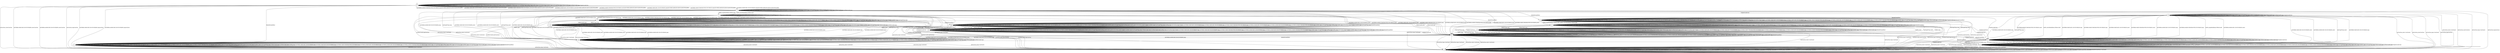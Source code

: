 digraph "../results/kwikModels/kwik-B-CS-0/learnedModel" {
s0 [label=s0];
s1 [label=s1];
s2 [label=s2];
s3 [label=s3];
s4 [label=s4];
s5 [label=s5];
s6 [label=s6];
s7 [label=s7];
s8 [label=s8];
s9 [label=s9];
s10 [label=s10];
s11 [label=s11];
s12 [label=s12];
s13 [label=s13];
s14 [label=s14];
s15 [label=s15];
s16 [label=s16];
s0 -> s0  [label="initPing_short/PingACK "];
s0 -> s3  [label="initConClose_short/ConClose "];
s0 -> s2  [label="initCltHello-vldACK:AES-128-GCM-SHA256_short/initSvrHello,hndEncExt,hndCert,hndCertVer,hndFin "];
s0 -> s3  [label="initCltHello-vldACK:AES-256-GCM-SHA384_short/ConClose "];
s0 -> s2  [label="initCltHello-vldACK:CHACHA20-POLY1305-SHA256_short/initSvrHello,hndEncExt,hndCert,hndCertVer,hndFin "];
s0 -> s2  [label="initCltHello-invldACK:AES-128-GCM-SHA256_short/initSvrHello,hndEncExt,hndCert,hndCertVer,hndFin "];
s0 -> s3  [label="initCltHello-invldACK:AES-256-GCM-SHA384_short/ConClose "];
s0 -> s2  [label="initCltHello-invldACK:CHACHA20-POLY1305-SHA256_short/initSvrHello,hndEncExt,hndCert,hndCertVer,hndFin "];
s0 -> s0  [label="initNoFr_short/ "];
s0 -> s0  [label="initUnxpFrType_short/ "];
s0 -> s0  [label="hndPing_short/ "];
s0 -> s0  [label="hndFin_short/ "];
s0 -> s0  [label="hndConClose_short/ "];
s0 -> s0  [label="hndNoFr_short/ "];
s0 -> s0  [label="hndUnxpFrType_short/ "];
s0 -> s0  [label="VldNewConID_short/ "];
s0 -> s0  [label="InvldNewConID_short/ "];
s0 -> s0  [label="initPing_long/PingACK "];
s0 -> s3  [label="initConClose_long/ConClose "];
s0 -> s2  [label="initCltHello-vldACK:AES-128-GCM-SHA256_long/initSvrHello,hndEncExt,hndCert,hndCertVer,hndFin "];
s0 -> s3  [label="initCltHello-vldACK:AES-256-GCM-SHA384_long/ConClose "];
s0 -> s2  [label="initCltHello-vldACK:CHACHA20-POLY1305-SHA256_long/initSvrHello,hndEncExt,hndCert,hndCertVer,hndFin "];
s0 -> s2  [label="initCltHello-invldACK:AES-128-GCM-SHA256_long/initSvrHello,hndEncExt,hndCert,hndCertVer,hndFin "];
s0 -> s3  [label="initCltHello-invldACK:AES-256-GCM-SHA384_long/ConClose "];
s0 -> s2  [label="initCltHello-invldACK:CHACHA20-POLY1305-SHA256_long/initSvrHello,hndEncExt,hndCert,hndCertVer,hndFin "];
s0 -> s0  [label="initNoFr_long/ "];
s0 -> s0  [label="initUnxpFrType_long/ "];
s0 -> s0  [label="hndPing_long/ "];
s0 -> s0  [label="hndFin_long/ "];
s0 -> s0  [label="hndConClose_long/ "];
s0 -> s0  [label="hndNoFr_long/ "];
s0 -> s0  [label="hndUnxpFrType_long/ "];
s0 -> s0  [label="VldNewConID_long/ "];
s0 -> s0  [label="InvldNewConID_long/ "];
s0 -> s0  [label="[ChgDestConID-Ori]/ "];
s0 -> s1  [label="[RmPadFrmInitPkts]/ "];
s1 -> s1  [label="initPing_short/ "];
s1 -> s3  [label="initConClose_short/<ConClosed> "];
s1 -> s1  [label="initCltHello-vldACK:AES-128-GCM-SHA256_short/ "];
s1 -> s1  [label="initCltHello-vldACK:AES-256-GCM-SHA384_short/ "];
s1 -> s1  [label="initCltHello-vldACK:CHACHA20-POLY1305-SHA256_short/ "];
s1 -> s1  [label="initCltHello-invldACK:AES-128-GCM-SHA256_short/ "];
s1 -> s1  [label="initCltHello-invldACK:AES-256-GCM-SHA384_short/ "];
s1 -> s1  [label="initCltHello-invldACK:CHACHA20-POLY1305-SHA256_short/ "];
s1 -> s1  [label="initNoFr_short/ "];
s1 -> s1  [label="initUnxpFrType_short/ "];
s1 -> s1  [label="hndPing_short/ "];
s1 -> s1  [label="hndFin_short/ "];
s1 -> s1  [label="hndConClose_short/ "];
s1 -> s1  [label="hndNoFr_short/ "];
s1 -> s1  [label="hndUnxpFrType_short/ "];
s1 -> s1  [label="VldNewConID_short/ "];
s1 -> s1  [label="InvldNewConID_short/ "];
s1 -> s1  [label="initPing_long/ "];
s1 -> s3  [label="initConClose_long/<ConClosed> "];
s1 -> s1  [label="initCltHello-vldACK:AES-128-GCM-SHA256_long/ "];
s1 -> s1  [label="initCltHello-vldACK:AES-256-GCM-SHA384_long/ "];
s1 -> s1  [label="initCltHello-vldACK:CHACHA20-POLY1305-SHA256_long/ "];
s1 -> s1  [label="initCltHello-invldACK:AES-128-GCM-SHA256_long/ "];
s1 -> s1  [label="initCltHello-invldACK:AES-256-GCM-SHA384_long/ "];
s1 -> s1  [label="initCltHello-invldACK:CHACHA20-POLY1305-SHA256_long/ "];
s1 -> s1  [label="initNoFr_long/ "];
s1 -> s1  [label="initUnxpFrType_long/ "];
s1 -> s1  [label="hndPing_long/ "];
s1 -> s1  [label="hndFin_long/ "];
s1 -> s1  [label="hndConClose_long/ "];
s1 -> s1  [label="hndNoFr_long/ "];
s1 -> s1  [label="hndUnxpFrType_long/ "];
s1 -> s1  [label="VldNewConID_long/ "];
s1 -> s1  [label="InvldNewConID_long/ "];
s1 -> s1  [label="[ChgDestConID-Ori]/ "];
s1 -> s1  [label="[RmPadFrmInitPkts]/ "];
s2 -> s2  [label="initPing_short/ "];
s2 -> s3  [label="initConClose_short/<ConClosed> "];
s2 -> s6  [label="initCltHello-vldACK:AES-128-GCM-SHA256_short/ "];
s2 -> s16  [label="initCltHello-vldACK:AES-256-GCM-SHA384_short/ "];
s2 -> s6  [label="initCltHello-vldACK:CHACHA20-POLY1305-SHA256_short/ "];
s2 -> s6  [label="initCltHello-invldACK:AES-128-GCM-SHA256_short/ "];
s2 -> s16  [label="initCltHello-invldACK:AES-256-GCM-SHA384_short/ "];
s2 -> s6  [label="initCltHello-invldACK:CHACHA20-POLY1305-SHA256_short/ "];
s2 -> s2  [label="initNoFr_short/ "];
s2 -> s2  [label="initUnxpFrType_short/ "];
s2 -> s2  [label="hndPing_short/PingACK "];
s2 -> s5  [label="hndFin_short/HndshkDone,VldNewConID "];
s2 -> s3  [label="hndConClose_short/ConClose "];
s2 -> s2  [label="hndNoFr_short/ "];
s2 -> s16  [label="hndUnxpFrType_short/ "];
s2 -> s2  [label="VldNewConID_short/ "];
s2 -> s2  [label="InvldNewConID_short/ "];
s2 -> s2  [label="initPing_long/ "];
s2 -> s3  [label="initConClose_long/<ConClosed> "];
s2 -> s6  [label="initCltHello-vldACK:AES-128-GCM-SHA256_long/ "];
s2 -> s16  [label="initCltHello-vldACK:AES-256-GCM-SHA384_long/ "];
s2 -> s6  [label="initCltHello-vldACK:CHACHA20-POLY1305-SHA256_long/ "];
s2 -> s6  [label="initCltHello-invldACK:AES-128-GCM-SHA256_long/ "];
s2 -> s16  [label="initCltHello-invldACK:AES-256-GCM-SHA384_long/ "];
s2 -> s6  [label="initCltHello-invldACK:CHACHA20-POLY1305-SHA256_long/ "];
s2 -> s2  [label="initNoFr_long/ "];
s2 -> s2  [label="initUnxpFrType_long/ "];
s2 -> s2  [label="hndPing_long/PingACK "];
s2 -> s5  [label="hndFin_long/HndshkDone,VldNewConID "];
s2 -> s3  [label="hndConClose_long/ConClose "];
s2 -> s2  [label="hndNoFr_long/ "];
s2 -> s16  [label="hndUnxpFrType_long/ "];
s2 -> s2  [label="VldNewConID_long/ "];
s2 -> s2  [label="InvldNewConID_long/ "];
s2 -> s14  [label="[ChgDestConID-Ori]/ "];
s2 -> s4  [label="[RmPadFrmInitPkts]/ "];
s3 -> s3  [label="initPing_short/<ConClosed> "];
s3 -> s3  [label="initConClose_short/<ConClosed> "];
s3 -> s3  [label="initCltHello-vldACK:AES-128-GCM-SHA256_short/<ConClosed> "];
s3 -> s3  [label="initCltHello-vldACK:AES-256-GCM-SHA384_short/<ConClosed> "];
s3 -> s3  [label="initCltHello-vldACK:CHACHA20-POLY1305-SHA256_short/<ConClosed> "];
s3 -> s3  [label="initCltHello-invldACK:AES-128-GCM-SHA256_short/<ConClosed> "];
s3 -> s3  [label="initCltHello-invldACK:AES-256-GCM-SHA384_short/<ConClosed> "];
s3 -> s3  [label="initCltHello-invldACK:CHACHA20-POLY1305-SHA256_short/<ConClosed> "];
s3 -> s3  [label="initNoFr_short/<ConClosed> "];
s3 -> s3  [label="initUnxpFrType_short/<ConClosed> "];
s3 -> s3  [label="hndPing_short/<ConClosed> "];
s3 -> s3  [label="hndFin_short/<ConClosed> "];
s3 -> s3  [label="hndConClose_short/<ConClosed> "];
s3 -> s3  [label="hndNoFr_short/<ConClosed> "];
s3 -> s3  [label="hndUnxpFrType_short/<ConClosed> "];
s3 -> s3  [label="VldNewConID_short/<ConClosed> "];
s3 -> s3  [label="InvldNewConID_short/<ConClosed> "];
s3 -> s3  [label="initPing_long/<ConClosed> "];
s3 -> s3  [label="initConClose_long/<ConClosed> "];
s3 -> s3  [label="initCltHello-vldACK:AES-128-GCM-SHA256_long/<ConClosed> "];
s3 -> s3  [label="initCltHello-vldACK:AES-256-GCM-SHA384_long/<ConClosed> "];
s3 -> s3  [label="initCltHello-vldACK:CHACHA20-POLY1305-SHA256_long/<ConClosed> "];
s3 -> s3  [label="initCltHello-invldACK:AES-128-GCM-SHA256_long/<ConClosed> "];
s3 -> s3  [label="initCltHello-invldACK:AES-256-GCM-SHA384_long/<ConClosed> "];
s3 -> s3  [label="initCltHello-invldACK:CHACHA20-POLY1305-SHA256_long/<ConClosed> "];
s3 -> s3  [label="initNoFr_long/<ConClosed> "];
s3 -> s3  [label="initUnxpFrType_long/<ConClosed> "];
s3 -> s3  [label="hndPing_long/<ConClosed> "];
s3 -> s3  [label="hndFin_long/<ConClosed> "];
s3 -> s3  [label="hndConClose_long/<ConClosed> "];
s3 -> s3  [label="hndNoFr_long/<ConClosed> "];
s3 -> s3  [label="hndUnxpFrType_long/<ConClosed> "];
s3 -> s3  [label="VldNewConID_long/<ConClosed> "];
s3 -> s3  [label="InvldNewConID_long/<ConClosed> "];
s3 -> s3  [label="[ChgDestConID-Ori]/<ConClosed> "];
s3 -> s3  [label="[RmPadFrmInitPkts]/<ConClosed> "];
s4 -> s4  [label="initPing_short/ "];
s4 -> s4  [label="initConClose_short/<ConAct> "];
s4 -> s4  [label="initCltHello-vldACK:AES-128-GCM-SHA256_short/ "];
s4 -> s4  [label="initCltHello-vldACK:AES-256-GCM-SHA384_short/ "];
s4 -> s4  [label="initCltHello-vldACK:CHACHA20-POLY1305-SHA256_short/ "];
s4 -> s4  [label="initCltHello-invldACK:AES-128-GCM-SHA256_short/ "];
s4 -> s4  [label="initCltHello-invldACK:AES-256-GCM-SHA384_short/ "];
s4 -> s4  [label="initCltHello-invldACK:CHACHA20-POLY1305-SHA256_short/ "];
s4 -> s4  [label="initNoFr_short/ "];
s4 -> s4  [label="initUnxpFrType_short/ "];
s4 -> s4  [label="hndPing_short/PingACK "];
s4 -> s8  [label="hndFin_short/HndshkDone,VldNewConID "];
s4 -> s3  [label="hndConClose_short/ConClose "];
s4 -> s4  [label="hndNoFr_short/ "];
s4 -> s6  [label="hndUnxpFrType_short/ "];
s4 -> s4  [label="VldNewConID_short/ "];
s4 -> s4  [label="InvldNewConID_short/ "];
s4 -> s4  [label="initPing_long/ "];
s4 -> s4  [label="initConClose_long/<ConAct> "];
s4 -> s4  [label="initCltHello-vldACK:AES-128-GCM-SHA256_long/ "];
s4 -> s4  [label="initCltHello-vldACK:AES-256-GCM-SHA384_long/ "];
s4 -> s4  [label="initCltHello-vldACK:CHACHA20-POLY1305-SHA256_long/ "];
s4 -> s4  [label="initCltHello-invldACK:AES-128-GCM-SHA256_long/ "];
s4 -> s4  [label="initCltHello-invldACK:AES-256-GCM-SHA384_long/ "];
s4 -> s4  [label="initCltHello-invldACK:CHACHA20-POLY1305-SHA256_long/ "];
s4 -> s4  [label="initNoFr_long/ "];
s4 -> s4  [label="initUnxpFrType_long/ "];
s4 -> s4  [label="hndPing_long/PingACK "];
s4 -> s8  [label="hndFin_long/HndshkDone,VldNewConID "];
s4 -> s3  [label="hndConClose_long/ConClose "];
s4 -> s4  [label="hndNoFr_long/ "];
s4 -> s6  [label="hndUnxpFrType_long/ "];
s4 -> s4  [label="VldNewConID_long/ "];
s4 -> s4  [label="InvldNewConID_long/ "];
s4 -> s4  [label="[ChgDestConID-Ori]/ "];
s4 -> s4  [label="[RmPadFrmInitPkts]/ "];
s5 -> s5  [label="initPing_short/ "];
s5 -> s3  [label="initConClose_short/<ConClosed> "];
s5 -> s7  [label="initCltHello-vldACK:AES-128-GCM-SHA256_short/ "];
s5 -> s16  [label="initCltHello-vldACK:AES-256-GCM-SHA384_short/ "];
s5 -> s7  [label="initCltHello-vldACK:CHACHA20-POLY1305-SHA256_short/ "];
s5 -> s7  [label="initCltHello-invldACK:AES-128-GCM-SHA256_short/ "];
s5 -> s16  [label="initCltHello-invldACK:AES-256-GCM-SHA384_short/ "];
s5 -> s7  [label="initCltHello-invldACK:CHACHA20-POLY1305-SHA256_short/ "];
s5 -> s5  [label="initNoFr_short/ "];
s5 -> s5  [label="initUnxpFrType_short/ "];
s5 -> s5  [label="hndPing_short/ "];
s5 -> s16  [label="hndFin_short/ "];
s5 -> s3  [label="hndConClose_short/<ConClosed> "];
s5 -> s5  [label="hndNoFr_short/ "];
s5 -> s16  [label="hndUnxpFrType_short/ "];
s5 -> s6  [label="VldNewConID_short/ "];
s5 -> s3  [label="InvldNewConID_short/ConClose "];
s5 -> s5  [label="initPing_long/ "];
s5 -> s3  [label="initConClose_long/<ConClosed> "];
s5 -> s7  [label="initCltHello-vldACK:AES-128-GCM-SHA256_long/ "];
s5 -> s16  [label="initCltHello-vldACK:AES-256-GCM-SHA384_long/ "];
s5 -> s7  [label="initCltHello-vldACK:CHACHA20-POLY1305-SHA256_long/ "];
s5 -> s7  [label="initCltHello-invldACK:AES-128-GCM-SHA256_long/ "];
s5 -> s16  [label="initCltHello-invldACK:AES-256-GCM-SHA384_long/ "];
s5 -> s7  [label="initCltHello-invldACK:CHACHA20-POLY1305-SHA256_long/ "];
s5 -> s5  [label="initNoFr_long/ "];
s5 -> s5  [label="initUnxpFrType_long/ "];
s5 -> s5  [label="hndPing_long/ "];
s5 -> s16  [label="hndFin_long/ "];
s5 -> s3  [label="hndConClose_long/<ConClosed> "];
s5 -> s5  [label="hndNoFr_long/ "];
s5 -> s16  [label="hndUnxpFrType_long/ "];
s5 -> s6  [label="VldNewConID_long/ "];
s5 -> s3  [label="InvldNewConID_long/ConClose "];
s5 -> s13  [label="[ChgDestConID-Ori]/ "];
s5 -> s8  [label="[RmPadFrmInitPkts]/ "];
s6 -> s6  [label="initPing_short/ "];
s6 -> s3  [label="initConClose_short/<ConClosed> "];
s6 -> s6  [label="initCltHello-vldACK:AES-128-GCM-SHA256_short/ "];
s6 -> s16  [label="initCltHello-vldACK:AES-256-GCM-SHA384_short/ "];
s6 -> s6  [label="initCltHello-vldACK:CHACHA20-POLY1305-SHA256_short/ "];
s6 -> s6  [label="initCltHello-invldACK:AES-128-GCM-SHA256_short/ "];
s6 -> s16  [label="initCltHello-invldACK:AES-256-GCM-SHA384_short/ "];
s6 -> s6  [label="initCltHello-invldACK:CHACHA20-POLY1305-SHA256_short/ "];
s6 -> s6  [label="initNoFr_short/ "];
s6 -> s6  [label="initUnxpFrType_short/ "];
s6 -> s6  [label="hndPing_short/ "];
s6 -> s6  [label="hndFin_short/ "];
s6 -> s3  [label="hndConClose_short/<ConClosed> "];
s6 -> s6  [label="hndNoFr_short/ "];
s6 -> s6  [label="hndUnxpFrType_short/ "];
s6 -> s6  [label="VldNewConID_short/ "];
s6 -> s6  [label="InvldNewConID_short/ "];
s6 -> s6  [label="initPing_long/ "];
s6 -> s3  [label="initConClose_long/<ConClosed> "];
s6 -> s6  [label="initCltHello-vldACK:AES-128-GCM-SHA256_long/ "];
s6 -> s16  [label="initCltHello-vldACK:AES-256-GCM-SHA384_long/ "];
s6 -> s6  [label="initCltHello-vldACK:CHACHA20-POLY1305-SHA256_long/ "];
s6 -> s6  [label="initCltHello-invldACK:AES-128-GCM-SHA256_long/ "];
s6 -> s16  [label="initCltHello-invldACK:AES-256-GCM-SHA384_long/ "];
s6 -> s6  [label="initCltHello-invldACK:CHACHA20-POLY1305-SHA256_long/ "];
s6 -> s6  [label="initNoFr_long/ "];
s6 -> s6  [label="initUnxpFrType_long/ "];
s6 -> s6  [label="hndPing_long/ "];
s6 -> s6  [label="hndFin_long/ "];
s6 -> s3  [label="hndConClose_long/<ConClosed> "];
s6 -> s6  [label="hndNoFr_long/ "];
s6 -> s6  [label="hndUnxpFrType_long/ "];
s6 -> s6  [label="VldNewConID_long/ "];
s6 -> s6  [label="InvldNewConID_long/ "];
s6 -> s13  [label="[ChgDestConID-Ori]/ "];
s6 -> s6  [label="[RmPadFrmInitPkts]/ "];
s7 -> s7  [label="initPing_short/ "];
s7 -> s3  [label="initConClose_short/<ConClosed> "];
s7 -> s7  [label="initCltHello-vldACK:AES-128-GCM-SHA256_short/ "];
s7 -> s16  [label="initCltHello-vldACK:AES-256-GCM-SHA384_short/ "];
s7 -> s7  [label="initCltHello-vldACK:CHACHA20-POLY1305-SHA256_short/ "];
s7 -> s7  [label="initCltHello-invldACK:AES-128-GCM-SHA256_short/ "];
s7 -> s16  [label="initCltHello-invldACK:AES-256-GCM-SHA384_short/ "];
s7 -> s7  [label="initCltHello-invldACK:CHACHA20-POLY1305-SHA256_short/ "];
s7 -> s7  [label="initNoFr_short/ "];
s7 -> s7  [label="initUnxpFrType_short/ "];
s7 -> s7  [label="hndPing_short/ "];
s7 -> s7  [label="hndFin_short/ "];
s7 -> s7  [label="hndConClose_short/<ConAct> "];
s7 -> s7  [label="hndNoFr_short/ "];
s7 -> s7  [label="hndUnxpFrType_short/ "];
s7 -> s11  [label="VldNewConID_short/ "];
s7 -> s3  [label="InvldNewConID_short/ConClose "];
s7 -> s7  [label="initPing_long/ "];
s7 -> s3  [label="initConClose_long/<ConClosed> "];
s7 -> s7  [label="initCltHello-vldACK:AES-128-GCM-SHA256_long/ "];
s7 -> s16  [label="initCltHello-vldACK:AES-256-GCM-SHA384_long/ "];
s7 -> s7  [label="initCltHello-vldACK:CHACHA20-POLY1305-SHA256_long/ "];
s7 -> s7  [label="initCltHello-invldACK:AES-128-GCM-SHA256_long/ "];
s7 -> s16  [label="initCltHello-invldACK:AES-256-GCM-SHA384_long/ "];
s7 -> s7  [label="initCltHello-invldACK:CHACHA20-POLY1305-SHA256_long/ "];
s7 -> s7  [label="initNoFr_long/ "];
s7 -> s7  [label="initUnxpFrType_long/ "];
s7 -> s7  [label="hndPing_long/ "];
s7 -> s7  [label="hndFin_long/ "];
s7 -> s7  [label="hndConClose_long/<ConAct> "];
s7 -> s7  [label="hndNoFr_long/ "];
s7 -> s7  [label="hndUnxpFrType_long/ "];
s7 -> s11  [label="VldNewConID_long/ "];
s7 -> s3  [label="InvldNewConID_long/ConClose "];
s7 -> s13  [label="[ChgDestConID-Ori]/ "];
s7 -> s10  [label="[RmPadFrmInitPkts]/ "];
s8 -> s8  [label="initPing_short/ "];
s8 -> s8  [label="initConClose_short/<ConAct> "];
s8 -> s8  [label="initCltHello-vldACK:AES-128-GCM-SHA256_short/ "];
s8 -> s8  [label="initCltHello-vldACK:AES-256-GCM-SHA384_short/ "];
s8 -> s8  [label="initCltHello-vldACK:CHACHA20-POLY1305-SHA256_short/ "];
s8 -> s8  [label="initCltHello-invldACK:AES-128-GCM-SHA256_short/ "];
s8 -> s8  [label="initCltHello-invldACK:AES-256-GCM-SHA384_short/ "];
s8 -> s8  [label="initCltHello-invldACK:CHACHA20-POLY1305-SHA256_short/ "];
s8 -> s8  [label="initNoFr_short/ "];
s8 -> s8  [label="initUnxpFrType_short/ "];
s8 -> s8  [label="hndPing_short/ "];
s8 -> s6  [label="hndFin_short/ "];
s8 -> s3  [label="hndConClose_short/<ConClosed> "];
s8 -> s8  [label="hndNoFr_short/ "];
s8 -> s6  [label="hndUnxpFrType_short/ "];
s8 -> s9  [label="VldNewConID_short/ "];
s8 -> s3  [label="InvldNewConID_short/ConClose "];
s8 -> s8  [label="initPing_long/ "];
s8 -> s8  [label="initConClose_long/<ConAct> "];
s8 -> s8  [label="initCltHello-vldACK:AES-128-GCM-SHA256_long/ "];
s8 -> s8  [label="initCltHello-vldACK:AES-256-GCM-SHA384_long/ "];
s8 -> s8  [label="initCltHello-vldACK:CHACHA20-POLY1305-SHA256_long/ "];
s8 -> s8  [label="initCltHello-invldACK:AES-128-GCM-SHA256_long/ "];
s8 -> s8  [label="initCltHello-invldACK:AES-256-GCM-SHA384_long/ "];
s8 -> s8  [label="initCltHello-invldACK:CHACHA20-POLY1305-SHA256_long/ "];
s8 -> s8  [label="initNoFr_long/ "];
s8 -> s8  [label="initUnxpFrType_long/ "];
s8 -> s8  [label="hndPing_long/ "];
s8 -> s6  [label="hndFin_long/ "];
s8 -> s3  [label="hndConClose_long/<ConClosed> "];
s8 -> s8  [label="hndNoFr_long/ "];
s8 -> s6  [label="hndUnxpFrType_long/ "];
s8 -> s9  [label="VldNewConID_long/ "];
s8 -> s3  [label="InvldNewConID_long/ConClose "];
s8 -> s6  [label="[ChgDestConID-Ori]/ "];
s8 -> s8  [label="[RmPadFrmInitPkts]/ "];
s9 -> s9  [label="initPing_short/ "];
s9 -> s9  [label="initConClose_short/<ConAct> "];
s9 -> s9  [label="initCltHello-vldACK:AES-128-GCM-SHA256_short/ "];
s9 -> s9  [label="initCltHello-vldACK:AES-256-GCM-SHA384_short/ "];
s9 -> s9  [label="initCltHello-vldACK:CHACHA20-POLY1305-SHA256_short/ "];
s9 -> s9  [label="initCltHello-invldACK:AES-128-GCM-SHA256_short/ "];
s9 -> s9  [label="initCltHello-invldACK:AES-256-GCM-SHA384_short/ "];
s9 -> s9  [label="initCltHello-invldACK:CHACHA20-POLY1305-SHA256_short/ "];
s9 -> s9  [label="initNoFr_short/ "];
s9 -> s9  [label="initUnxpFrType_short/ "];
s9 -> s9  [label="hndPing_short/ "];
s9 -> s6  [label="hndFin_short/ "];
s9 -> s3  [label="hndConClose_short/<ConClosed> "];
s9 -> s9  [label="hndNoFr_short/ "];
s9 -> s6  [label="hndUnxpFrType_short/ "];
s9 -> s9  [label="VldNewConID_short/ "];
s9 -> s9  [label="InvldNewConID_short/ "];
s9 -> s9  [label="initPing_long/ "];
s9 -> s9  [label="initConClose_long/<ConAct> "];
s9 -> s9  [label="initCltHello-vldACK:AES-128-GCM-SHA256_long/ "];
s9 -> s9  [label="initCltHello-vldACK:AES-256-GCM-SHA384_long/ "];
s9 -> s9  [label="initCltHello-vldACK:CHACHA20-POLY1305-SHA256_long/ "];
s9 -> s9  [label="initCltHello-invldACK:AES-128-GCM-SHA256_long/ "];
s9 -> s9  [label="initCltHello-invldACK:AES-256-GCM-SHA384_long/ "];
s9 -> s9  [label="initCltHello-invldACK:CHACHA20-POLY1305-SHA256_long/ "];
s9 -> s9  [label="initNoFr_long/ "];
s9 -> s9  [label="initUnxpFrType_long/ "];
s9 -> s9  [label="hndPing_long/ "];
s9 -> s6  [label="hndFin_long/ "];
s9 -> s3  [label="hndConClose_long/<ConClosed> "];
s9 -> s9  [label="hndNoFr_long/ "];
s9 -> s6  [label="hndUnxpFrType_long/ "];
s9 -> s9  [label="VldNewConID_long/ "];
s9 -> s9  [label="InvldNewConID_long/ "];
s9 -> s6  [label="[ChgDestConID-Ori]/ "];
s9 -> s9  [label="[RmPadFrmInitPkts]/ "];
s10 -> s10  [label="initPing_short/ "];
s10 -> s10  [label="initConClose_short/<ConAct> "];
s10 -> s10  [label="initCltHello-vldACK:AES-128-GCM-SHA256_short/ "];
s10 -> s10  [label="initCltHello-vldACK:AES-256-GCM-SHA384_short/ "];
s10 -> s10  [label="initCltHello-vldACK:CHACHA20-POLY1305-SHA256_short/ "];
s10 -> s10  [label="initCltHello-invldACK:AES-128-GCM-SHA256_short/ "];
s10 -> s10  [label="initCltHello-invldACK:AES-256-GCM-SHA384_short/ "];
s10 -> s10  [label="initCltHello-invldACK:CHACHA20-POLY1305-SHA256_short/ "];
s10 -> s10  [label="initNoFr_short/ "];
s10 -> s10  [label="initUnxpFrType_short/ "];
s10 -> s10  [label="hndPing_short/ "];
s10 -> s10  [label="hndFin_short/ "];
s10 -> s10  [label="hndConClose_short/<ConAct> "];
s10 -> s10  [label="hndNoFr_short/ "];
s10 -> s10  [label="hndUnxpFrType_short/ "];
s10 -> s12  [label="VldNewConID_short/ "];
s10 -> s3  [label="InvldNewConID_short/ConClose "];
s10 -> s10  [label="initPing_long/ "];
s10 -> s10  [label="initConClose_long/<ConAct> "];
s10 -> s10  [label="initCltHello-vldACK:AES-128-GCM-SHA256_long/ "];
s10 -> s10  [label="initCltHello-vldACK:AES-256-GCM-SHA384_long/ "];
s10 -> s10  [label="initCltHello-vldACK:CHACHA20-POLY1305-SHA256_long/ "];
s10 -> s10  [label="initCltHello-invldACK:AES-128-GCM-SHA256_long/ "];
s10 -> s10  [label="initCltHello-invldACK:AES-256-GCM-SHA384_long/ "];
s10 -> s10  [label="initCltHello-invldACK:CHACHA20-POLY1305-SHA256_long/ "];
s10 -> s10  [label="initNoFr_long/ "];
s10 -> s10  [label="initUnxpFrType_long/ "];
s10 -> s10  [label="hndPing_long/ "];
s10 -> s10  [label="hndFin_long/ "];
s10 -> s10  [label="hndConClose_long/<ConAct> "];
s10 -> s10  [label="hndNoFr_long/ "];
s10 -> s10  [label="hndUnxpFrType_long/ "];
s10 -> s12  [label="VldNewConID_long/ "];
s10 -> s3  [label="InvldNewConID_long/ConClose "];
s10 -> s6  [label="[ChgDestConID-Ori]/ "];
s10 -> s10  [label="[RmPadFrmInitPkts]/ "];
s11 -> s11  [label="initPing_short/ "];
s11 -> s3  [label="initConClose_short/<ConClosed> "];
s11 -> s11  [label="initCltHello-vldACK:AES-128-GCM-SHA256_short/ "];
s11 -> s16  [label="initCltHello-vldACK:AES-256-GCM-SHA384_short/ "];
s11 -> s11  [label="initCltHello-vldACK:CHACHA20-POLY1305-SHA256_short/ "];
s11 -> s11  [label="initCltHello-invldACK:AES-128-GCM-SHA256_short/ "];
s11 -> s16  [label="initCltHello-invldACK:AES-256-GCM-SHA384_short/ "];
s11 -> s11  [label="initCltHello-invldACK:CHACHA20-POLY1305-SHA256_short/ "];
s11 -> s11  [label="initNoFr_short/ "];
s11 -> s11  [label="initUnxpFrType_short/ "];
s11 -> s11  [label="hndPing_short/ "];
s11 -> s11  [label="hndFin_short/ "];
s11 -> s11  [label="hndConClose_short/<ConAct> "];
s11 -> s11  [label="hndNoFr_short/ "];
s11 -> s11  [label="hndUnxpFrType_short/ "];
s11 -> s11  [label="VldNewConID_short/ "];
s11 -> s11  [label="InvldNewConID_short/ "];
s11 -> s11  [label="initPing_long/ "];
s11 -> s3  [label="initConClose_long/<ConClosed> "];
s11 -> s11  [label="initCltHello-vldACK:AES-128-GCM-SHA256_long/ "];
s11 -> s16  [label="initCltHello-vldACK:AES-256-GCM-SHA384_long/ "];
s11 -> s11  [label="initCltHello-vldACK:CHACHA20-POLY1305-SHA256_long/ "];
s11 -> s11  [label="initCltHello-invldACK:AES-128-GCM-SHA256_long/ "];
s11 -> s16  [label="initCltHello-invldACK:AES-256-GCM-SHA384_long/ "];
s11 -> s11  [label="initCltHello-invldACK:CHACHA20-POLY1305-SHA256_long/ "];
s11 -> s11  [label="initNoFr_long/ "];
s11 -> s11  [label="initUnxpFrType_long/ "];
s11 -> s11  [label="hndPing_long/ "];
s11 -> s11  [label="hndFin_long/ "];
s11 -> s11  [label="hndConClose_long/<ConAct> "];
s11 -> s11  [label="hndNoFr_long/ "];
s11 -> s11  [label="hndUnxpFrType_long/ "];
s11 -> s11  [label="VldNewConID_long/ "];
s11 -> s11  [label="InvldNewConID_long/ "];
s11 -> s13  [label="[ChgDestConID-Ori]/ "];
s11 -> s12  [label="[RmPadFrmInitPkts]/ "];
s12 -> s12  [label="initPing_short/ "];
s12 -> s12  [label="initConClose_short/<ConAct> "];
s12 -> s12  [label="initCltHello-vldACK:AES-128-GCM-SHA256_short/ "];
s12 -> s12  [label="initCltHello-vldACK:AES-256-GCM-SHA384_short/ "];
s12 -> s12  [label="initCltHello-vldACK:CHACHA20-POLY1305-SHA256_short/ "];
s12 -> s12  [label="initCltHello-invldACK:AES-128-GCM-SHA256_short/ "];
s12 -> s12  [label="initCltHello-invldACK:AES-256-GCM-SHA384_short/ "];
s12 -> s12  [label="initCltHello-invldACK:CHACHA20-POLY1305-SHA256_short/ "];
s12 -> s12  [label="initNoFr_short/ "];
s12 -> s12  [label="initUnxpFrType_short/ "];
s12 -> s12  [label="hndPing_short/ "];
s12 -> s12  [label="hndFin_short/ "];
s12 -> s12  [label="hndConClose_short/<ConAct> "];
s12 -> s12  [label="hndNoFr_short/ "];
s12 -> s12  [label="hndUnxpFrType_short/ "];
s12 -> s12  [label="VldNewConID_short/ "];
s12 -> s12  [label="InvldNewConID_short/ "];
s12 -> s12  [label="initPing_long/ "];
s12 -> s12  [label="initConClose_long/<ConAct> "];
s12 -> s12  [label="initCltHello-vldACK:AES-128-GCM-SHA256_long/ "];
s12 -> s12  [label="initCltHello-vldACK:AES-256-GCM-SHA384_long/ "];
s12 -> s12  [label="initCltHello-vldACK:CHACHA20-POLY1305-SHA256_long/ "];
s12 -> s12  [label="initCltHello-invldACK:AES-128-GCM-SHA256_long/ "];
s12 -> s12  [label="initCltHello-invldACK:AES-256-GCM-SHA384_long/ "];
s12 -> s12  [label="initCltHello-invldACK:CHACHA20-POLY1305-SHA256_long/ "];
s12 -> s12  [label="initNoFr_long/ "];
s12 -> s12  [label="initUnxpFrType_long/ "];
s12 -> s12  [label="hndPing_long/ "];
s12 -> s12  [label="hndFin_long/ "];
s12 -> s12  [label="hndConClose_long/<ConAct> "];
s12 -> s12  [label="hndNoFr_long/ "];
s12 -> s12  [label="hndUnxpFrType_long/ "];
s12 -> s12  [label="VldNewConID_long/ "];
s12 -> s12  [label="InvldNewConID_long/ "];
s12 -> s6  [label="[ChgDestConID-Ori]/ "];
s12 -> s12  [label="[RmPadFrmInitPkts]/ "];
s13 -> s13  [label="initPing_short/ "];
s13 -> s3  [label="initConClose_short/<ConClosed> "];
s13 -> s13  [label="initCltHello-vldACK:AES-128-GCM-SHA256_short/ "];
s13 -> s15  [label="initCltHello-vldACK:AES-256-GCM-SHA384_short/ "];
s13 -> s13  [label="initCltHello-vldACK:CHACHA20-POLY1305-SHA256_short/ "];
s13 -> s13  [label="initCltHello-invldACK:AES-128-GCM-SHA256_short/ "];
s13 -> s15  [label="initCltHello-invldACK:AES-256-GCM-SHA384_short/ "];
s13 -> s13  [label="initCltHello-invldACK:CHACHA20-POLY1305-SHA256_short/ "];
s13 -> s13  [label="initNoFr_short/ "];
s13 -> s13  [label="initUnxpFrType_short/ "];
s13 -> s13  [label="hndPing_short/ "];
s13 -> s15  [label="hndFin_short/ "];
s13 -> s3  [label="hndConClose_short/<ConClosed> "];
s13 -> s13  [label="hndNoFr_short/ "];
s13 -> s15  [label="hndUnxpFrType_short/ "];
s13 -> s13  [label="VldNewConID_short/ "];
s13 -> s13  [label="InvldNewConID_short/ "];
s13 -> s13  [label="initPing_long/ "];
s13 -> s3  [label="initConClose_long/<ConClosed> "];
s13 -> s13  [label="initCltHello-vldACK:AES-128-GCM-SHA256_long/ "];
s13 -> s15  [label="initCltHello-vldACK:AES-256-GCM-SHA384_long/ "];
s13 -> s13  [label="initCltHello-vldACK:CHACHA20-POLY1305-SHA256_long/ "];
s13 -> s13  [label="initCltHello-invldACK:AES-128-GCM-SHA256_long/ "];
s13 -> s15  [label="initCltHello-invldACK:AES-256-GCM-SHA384_long/ "];
s13 -> s13  [label="initCltHello-invldACK:CHACHA20-POLY1305-SHA256_long/ "];
s13 -> s13  [label="initNoFr_long/ "];
s13 -> s13  [label="initUnxpFrType_long/ "];
s13 -> s13  [label="hndPing_long/ "];
s13 -> s15  [label="hndFin_long/ "];
s13 -> s3  [label="hndConClose_long/<ConClosed> "];
s13 -> s13  [label="hndNoFr_long/ "];
s13 -> s15  [label="hndUnxpFrType_long/ "];
s13 -> s13  [label="VldNewConID_long/ "];
s13 -> s13  [label="InvldNewConID_long/ "];
s13 -> s13  [label="[ChgDestConID-Ori]/ "];
s13 -> s6  [label="[RmPadFrmInitPkts]/ "];
s14 -> s14  [label="initPing_short/ "];
s14 -> s3  [label="initConClose_short/<ConClosed> "];
s14 -> s13  [label="initCltHello-vldACK:AES-128-GCM-SHA256_short/ "];
s14 -> s15  [label="initCltHello-vldACK:AES-256-GCM-SHA384_short/ "];
s14 -> s13  [label="initCltHello-vldACK:CHACHA20-POLY1305-SHA256_short/ "];
s14 -> s13  [label="initCltHello-invldACK:AES-128-GCM-SHA256_short/ "];
s14 -> s15  [label="initCltHello-invldACK:AES-256-GCM-SHA384_short/ "];
s14 -> s13  [label="initCltHello-invldACK:CHACHA20-POLY1305-SHA256_short/ "];
s14 -> s14  [label="initNoFr_short/ "];
s14 -> s14  [label="initUnxpFrType_short/ "];
s14 -> s14  [label="hndPing_short/PingACK "];
s14 -> s13  [label="hndFin_short/HndshkDone,VldNewConID "];
s14 -> s3  [label="hndConClose_short/ConClose "];
s14 -> s14  [label="hndNoFr_short/ "];
s14 -> s15  [label="hndUnxpFrType_short/ "];
s14 -> s14  [label="VldNewConID_short/ "];
s14 -> s14  [label="InvldNewConID_short/ "];
s14 -> s14  [label="initPing_long/ "];
s14 -> s3  [label="initConClose_long/<ConClosed> "];
s14 -> s13  [label="initCltHello-vldACK:AES-128-GCM-SHA256_long/ "];
s14 -> s15  [label="initCltHello-vldACK:AES-256-GCM-SHA384_long/ "];
s14 -> s13  [label="initCltHello-vldACK:CHACHA20-POLY1305-SHA256_long/ "];
s14 -> s13  [label="initCltHello-invldACK:AES-128-GCM-SHA256_long/ "];
s14 -> s15  [label="initCltHello-invldACK:AES-256-GCM-SHA384_long/ "];
s14 -> s13  [label="initCltHello-invldACK:CHACHA20-POLY1305-SHA256_long/ "];
s14 -> s14  [label="initNoFr_long/ "];
s14 -> s14  [label="initUnxpFrType_long/ "];
s14 -> s14  [label="hndPing_long/PingACK "];
s14 -> s13  [label="hndFin_long/HndshkDone,VldNewConID "];
s14 -> s3  [label="hndConClose_long/ConClose "];
s14 -> s14  [label="hndNoFr_long/ "];
s14 -> s15  [label="hndUnxpFrType_long/ "];
s14 -> s14  [label="VldNewConID_long/ "];
s14 -> s14  [label="InvldNewConID_long/ "];
s14 -> s14  [label="[ChgDestConID-Ori]/ "];
s14 -> s4  [label="[RmPadFrmInitPkts]/ "];
s15 -> s15  [label="initPing_short/PingACK "];
s15 -> s3  [label="initConClose_short/ConClose "];
s15 -> s15  [label="initCltHello-vldACK:AES-128-GCM-SHA256_short/ "];
s15 -> s15  [label="initCltHello-vldACK:AES-256-GCM-SHA384_short/ "];
s15 -> s15  [label="initCltHello-vldACK:CHACHA20-POLY1305-SHA256_short/ "];
s15 -> s15  [label="initCltHello-invldACK:AES-128-GCM-SHA256_short/ "];
s15 -> s15  [label="initCltHello-invldACK:AES-256-GCM-SHA384_short/ "];
s15 -> s15  [label="initCltHello-invldACK:CHACHA20-POLY1305-SHA256_short/ "];
s15 -> s15  [label="initNoFr_short/ "];
s15 -> s15  [label="initUnxpFrType_short/ "];
s15 -> s15  [label="hndPing_short/ "];
s15 -> s15  [label="hndFin_short/ "];
s15 -> s3  [label="hndConClose_short/<ConClosed> "];
s15 -> s15  [label="hndNoFr_short/ "];
s15 -> s15  [label="hndUnxpFrType_short/ "];
s15 -> s15  [label="VldNewConID_short/ "];
s15 -> s15  [label="InvldNewConID_short/ "];
s15 -> s15  [label="initPing_long/PingACK "];
s15 -> s3  [label="initConClose_long/ConClose "];
s15 -> s15  [label="initCltHello-vldACK:AES-128-GCM-SHA256_long/ "];
s15 -> s15  [label="initCltHello-vldACK:AES-256-GCM-SHA384_long/ "];
s15 -> s15  [label="initCltHello-vldACK:CHACHA20-POLY1305-SHA256_long/ "];
s15 -> s15  [label="initCltHello-invldACK:AES-128-GCM-SHA256_long/ "];
s15 -> s15  [label="initCltHello-invldACK:AES-256-GCM-SHA384_long/ "];
s15 -> s15  [label="initCltHello-invldACK:CHACHA20-POLY1305-SHA256_long/ "];
s15 -> s15  [label="initNoFr_long/ "];
s15 -> s15  [label="initUnxpFrType_long/ "];
s15 -> s15  [label="hndPing_long/ "];
s15 -> s15  [label="hndFin_long/ "];
s15 -> s3  [label="hndConClose_long/<ConClosed> "];
s15 -> s15  [label="hndNoFr_long/ "];
s15 -> s15  [label="hndUnxpFrType_long/ "];
s15 -> s15  [label="VldNewConID_long/ "];
s15 -> s15  [label="InvldNewConID_long/ "];
s15 -> s15  [label="[ChgDestConID-Ori]/ "];
s15 -> s6  [label="[RmPadFrmInitPkts]/ "];
s16 -> s16  [label="initPing_short/ "];
s16 -> s3  [label="initConClose_short/<ConClosed> "];
s16 -> s16  [label="initCltHello-vldACK:AES-128-GCM-SHA256_short/ "];
s16 -> s16  [label="initCltHello-vldACK:AES-256-GCM-SHA384_short/ "];
s16 -> s16  [label="initCltHello-vldACK:CHACHA20-POLY1305-SHA256_short/ "];
s16 -> s16  [label="initCltHello-invldACK:AES-128-GCM-SHA256_short/ "];
s16 -> s16  [label="initCltHello-invldACK:AES-256-GCM-SHA384_short/ "];
s16 -> s16  [label="initCltHello-invldACK:CHACHA20-POLY1305-SHA256_short/ "];
s16 -> s16  [label="initNoFr_short/ "];
s16 -> s16  [label="initUnxpFrType_short/ "];
s16 -> s16  [label="hndPing_short/ "];
s16 -> s16  [label="hndFin_short/ "];
s16 -> s3  [label="hndConClose_short/<ConClosed> "];
s16 -> s16  [label="hndNoFr_short/ "];
s16 -> s16  [label="hndUnxpFrType_short/ "];
s16 -> s16  [label="VldNewConID_short/ "];
s16 -> s16  [label="InvldNewConID_short/ "];
s16 -> s16  [label="initPing_long/ "];
s16 -> s3  [label="initConClose_long/<ConClosed> "];
s16 -> s16  [label="initCltHello-vldACK:AES-128-GCM-SHA256_long/ "];
s16 -> s16  [label="initCltHello-vldACK:AES-256-GCM-SHA384_long/ "];
s16 -> s16  [label="initCltHello-vldACK:CHACHA20-POLY1305-SHA256_long/ "];
s16 -> s16  [label="initCltHello-invldACK:AES-128-GCM-SHA256_long/ "];
s16 -> s16  [label="initCltHello-invldACK:AES-256-GCM-SHA384_long/ "];
s16 -> s16  [label="initCltHello-invldACK:CHACHA20-POLY1305-SHA256_long/ "];
s16 -> s16  [label="initNoFr_long/ "];
s16 -> s16  [label="initUnxpFrType_long/ "];
s16 -> s16  [label="hndPing_long/ "];
s16 -> s16  [label="hndFin_long/ "];
s16 -> s3  [label="hndConClose_long/<ConClosed> "];
s16 -> s16  [label="hndNoFr_long/ "];
s16 -> s16  [label="hndUnxpFrType_long/ "];
s16 -> s16  [label="VldNewConID_long/ "];
s16 -> s16  [label="InvldNewConID_long/ "];
s16 -> s15  [label="[ChgDestConID-Ori]/ "];
s16 -> s6  [label="[RmPadFrmInitPkts]/ "];
__start0 [label="", shape=none];
__start0 -> s0  [label=""];
}
